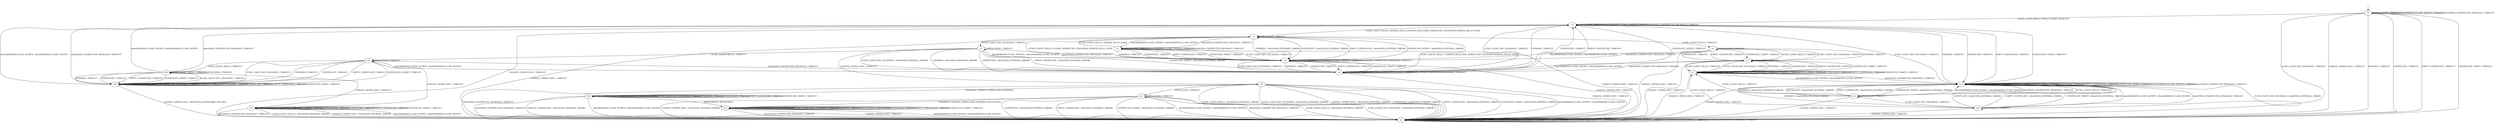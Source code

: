 digraph h4 {
s0 [label="s0"];
s1 [label="s1"];
s2 [label="s2"];
s3 [label="s3"];
s13 [label="s13"];
s4 [label="s4"];
s5 [label="s5"];
s6 [label="s6"];
s7 [label="s7"];
s14 [label="s14"];
s8 [label="s8"];
s9 [label="s9"];
s15 [label="s15"];
s16 [label="s16"];
s17 [label="s17"];
s18 [label="s18"];
s10 [label="s10"];
s11 [label="s11"];
s19 [label="s19"];
s20 [label="s20"];
s21 [label="s21"];
s12 [label="s12"];
s0 -> s1 [label="ECDH_CLIENT_HELLO / HELLO_VERIFY_REQUEST"];
s0 -> s2 [label="ECDH_CLIENT_KEY_EXCHANGE / TIMEOUT"];
s0 -> s2 [label="CHANGE_CIPHER_SPEC / TIMEOUT"];
s0 -> s2 [label="FINISHED / TIMEOUT"];
s0 -> s0 [label="APPLICATION / TIMEOUT"];
s0 -> s2 [label="CERTIFICATE / TIMEOUT"];
s0 -> s2 [label="EMPTY_CERTIFICATE / TIMEOUT"];
s0 -> s2 [label="CERTIFICATE_VERIFY / TIMEOUT"];
s0 -> s0 [label="Alert(WARNING,CLOSE_NOTIFY) / TIMEOUT"];
s0 -> s0 [label="Alert(FATAL,UNEXPECTED_MESSAGE) / TIMEOUT"];
s1 -> s3 [label="ECDH_CLIENT_HELLO / SERVER_HELLO,CERTIFICATE,ECDHE_SERVER_KEY_EXCHANGE,SERVER_HELLO_DONE"];
s1 -> s13 [label="ECDH_CLIENT_KEY_EXCHANGE / TIMEOUT"];
s1 -> s2 [label="CHANGE_CIPHER_SPEC / TIMEOUT"];
s1 -> s13 [label="FINISHED / TIMEOUT"];
s1 -> s1 [label="APPLICATION / TIMEOUT"];
s1 -> s13 [label="CERTIFICATE / TIMEOUT"];
s1 -> s13 [label="EMPTY_CERTIFICATE / TIMEOUT"];
s1 -> s13 [label="CERTIFICATE_VERIFY / TIMEOUT"];
s1 -> s1 [label="Alert(WARNING,CLOSE_NOTIFY) / TIMEOUT"];
s1 -> s1 [label="Alert(FATAL,UNEXPECTED_MESSAGE) / TIMEOUT"];
s2 -> s2 [label="ECDH_CLIENT_HELLO / TIMEOUT"];
s2 -> s2 [label="ECDH_CLIENT_KEY_EXCHANGE / TIMEOUT"];
s2 -> s2 [label="CHANGE_CIPHER_SPEC / TIMEOUT"];
s2 -> s2 [label="FINISHED / TIMEOUT"];
s2 -> s2 [label="APPLICATION / TIMEOUT"];
s2 -> s2 [label="CERTIFICATE / TIMEOUT"];
s2 -> s2 [label="EMPTY_CERTIFICATE / TIMEOUT"];
s2 -> s2 [label="CERTIFICATE_VERIFY / TIMEOUT"];
s2 -> s2 [label="Alert(WARNING,CLOSE_NOTIFY) / TIMEOUT"];
s2 -> s2 [label="Alert(FATAL,UNEXPECTED_MESSAGE) / TIMEOUT"];
s3 -> s4 [label="ECDH_CLIENT_HELLO / TIMEOUT"];
s3 -> s5 [label="ECDH_CLIENT_KEY_EXCHANGE / TIMEOUT"];
s3 -> s2 [label="CHANGE_CIPHER_SPEC / TIMEOUT"];
s3 -> s6 [label="FINISHED / Alert(FATAL,INTERNAL_ERROR)"];
s3 -> s3 [label="APPLICATION / TIMEOUT"];
s3 -> s6 [label="CERTIFICATE / Alert(FATAL,INTERNAL_ERROR)"];
s3 -> s6 [label="EMPTY_CERTIFICATE / Alert(FATAL,INTERNAL_ERROR)"];
s3 -> s6 [label="CERTIFICATE_VERIFY / Alert(FATAL,INTERNAL_ERROR)"];
s3 -> s7 [label="Alert(WARNING,CLOSE_NOTIFY) / Alert(WARNING,CLOSE_NOTIFY)"];
s3 -> s7 [label="Alert(FATAL,UNEXPECTED_MESSAGE) / TIMEOUT"];
s13 -> s14 [label="ECDH_CLIENT_HELLO / TIMEOUT"];
s13 -> s13 [label="ECDH_CLIENT_KEY_EXCHANGE / TIMEOUT"];
s13 -> s2 [label="CHANGE_CIPHER_SPEC / TIMEOUT"];
s13 -> s13 [label="FINISHED / TIMEOUT"];
s13 -> s13 [label="APPLICATION / TIMEOUT"];
s13 -> s13 [label="CERTIFICATE / TIMEOUT"];
s13 -> s13 [label="EMPTY_CERTIFICATE / TIMEOUT"];
s13 -> s13 [label="CERTIFICATE_VERIFY / TIMEOUT"];
s13 -> s13 [label="Alert(WARNING,CLOSE_NOTIFY) / TIMEOUT"];
s13 -> s13 [label="Alert(FATAL,UNEXPECTED_MESSAGE) / TIMEOUT"];
s4 -> s15 [label="ECDH_CLIENT_HELLO / TIMEOUT"];
s4 -> s15 [label="ECDH_CLIENT_KEY_EXCHANGE / TIMEOUT"];
s4 -> s2 [label="CHANGE_CIPHER_SPEC / TIMEOUT"];
s4 -> s15 [label="FINISHED / TIMEOUT"];
s4 -> s4 [label="APPLICATION / TIMEOUT"];
s4 -> s15 [label="CERTIFICATE / TIMEOUT"];
s4 -> s15 [label="EMPTY_CERTIFICATE / TIMEOUT"];
s4 -> s15 [label="CERTIFICATE_VERIFY / TIMEOUT"];
s4 -> s6 [label="Alert(WARNING,CLOSE_NOTIFY) / Alert(WARNING,CLOSE_NOTIFY)"];
s4 -> s6 [label="Alert(FATAL,UNEXPECTED_MESSAGE) / TIMEOUT"];
s5 -> s18 [label="ECDH_CLIENT_HELLO / TIMEOUT"];
s5 -> s8 [label="ECDH_CLIENT_KEY_EXCHANGE / Alert(FATAL,INTERNAL_ERROR)"];
s5 -> s9 [label="CHANGE_CIPHER_SPEC / TIMEOUT"];
s5 -> s8 [label="FINISHED / Alert(FATAL,INTERNAL_ERROR)"];
s5 -> s5 [label="APPLICATION / TIMEOUT"];
s5 -> s8 [label="CERTIFICATE / Alert(FATAL,INTERNAL_ERROR)"];
s5 -> s8 [label="EMPTY_CERTIFICATE / Alert(FATAL,INTERNAL_ERROR)"];
s5 -> s8 [label="CERTIFICATE_VERIFY / Alert(FATAL,INTERNAL_ERROR)"];
s5 -> s6 [label="Alert(WARNING,CLOSE_NOTIFY) / Alert(WARNING,CLOSE_NOTIFY)"];
s5 -> s6 [label="Alert(FATAL,UNEXPECTED_MESSAGE) / TIMEOUT"];
s6 -> s3 [label="ECDH_CLIENT_HELLO / ECDHE_SERVER_KEY_EXCHANGE,SERVER_HELLO_DONE"];
s6 -> s8 [label="ECDH_CLIENT_KEY_EXCHANGE / TIMEOUT"];
s6 -> s2 [label="CHANGE_CIPHER_SPEC / TIMEOUT"];
s6 -> s8 [label="FINISHED / TIMEOUT"];
s6 -> s6 [label="APPLICATION / TIMEOUT"];
s6 -> s8 [label="CERTIFICATE / TIMEOUT"];
s6 -> s8 [label="EMPTY_CERTIFICATE / TIMEOUT"];
s6 -> s8 [label="CERTIFICATE_VERIFY / TIMEOUT"];
s6 -> s6 [label="Alert(WARNING,CLOSE_NOTIFY) / TIMEOUT"];
s6 -> s6 [label="Alert(FATAL,UNEXPECTED_MESSAGE) / TIMEOUT"];
s7 -> s3 [label="ECDH_CLIENT_HELLO / SERVER_HELLO_DONE"];
s7 -> s6 [label="ECDH_CLIENT_KEY_EXCHANGE / TIMEOUT"];
s7 -> s2 [label="CHANGE_CIPHER_SPEC / TIMEOUT"];
s7 -> s6 [label="FINISHED / TIMEOUT"];
s7 -> s7 [label="APPLICATION / TIMEOUT"];
s7 -> s6 [label="CERTIFICATE / TIMEOUT"];
s7 -> s6 [label="EMPTY_CERTIFICATE / TIMEOUT"];
s7 -> s6 [label="CERTIFICATE_VERIFY / TIMEOUT"];
s7 -> s7 [label="Alert(WARNING,CLOSE_NOTIFY) / TIMEOUT"];
s7 -> s7 [label="Alert(FATAL,UNEXPECTED_MESSAGE) / TIMEOUT"];
s14 -> s17 [label="ECDH_CLIENT_HELLO / TIMEOUT"];
s14 -> s16 [label="ECDH_CLIENT_KEY_EXCHANGE / TIMEOUT"];
s14 -> s2 [label="CHANGE_CIPHER_SPEC / TIMEOUT"];
s14 -> s13 [label="FINISHED / Alert(FATAL,INTERNAL_ERROR)"];
s14 -> s14 [label="APPLICATION / TIMEOUT"];
s14 -> s13 [label="CERTIFICATE / Alert(FATAL,INTERNAL_ERROR)"];
s14 -> s13 [label="EMPTY_CERTIFICATE / Alert(FATAL,INTERNAL_ERROR)"];
s14 -> s13 [label="CERTIFICATE_VERIFY / Alert(FATAL,INTERNAL_ERROR)"];
s14 -> s13 [label="Alert(WARNING,CLOSE_NOTIFY) / Alert(WARNING,CLOSE_NOTIFY)"];
s14 -> s13 [label="Alert(FATAL,UNEXPECTED_MESSAGE) / TIMEOUT"];
s8 -> s3 [label="ECDH_CLIENT_HELLO / CERTIFICATE,ECDHE_SERVER_KEY_EXCHANGE,SERVER_HELLO_DONE"];
s8 -> s1 [label="ECDH_CLIENT_KEY_EXCHANGE / TIMEOUT"];
s8 -> s2 [label="CHANGE_CIPHER_SPEC / TIMEOUT"];
s8 -> s1 [label="FINISHED / TIMEOUT"];
s8 -> s8 [label="APPLICATION / TIMEOUT"];
s8 -> s1 [label="CERTIFICATE / TIMEOUT"];
s8 -> s1 [label="EMPTY_CERTIFICATE / TIMEOUT"];
s8 -> s1 [label="CERTIFICATE_VERIFY / TIMEOUT"];
s8 -> s8 [label="Alert(WARNING,CLOSE_NOTIFY) / TIMEOUT"];
s8 -> s8 [label="Alert(FATAL,UNEXPECTED_MESSAGE) / TIMEOUT"];
s9 -> s2 [label="ECDH_CLIENT_HELLO / Alert(FATAL,INTERNAL_ERROR)"];
s9 -> s2 [label="ECDH_CLIENT_KEY_EXCHANGE / Alert(FATAL,INTERNAL_ERROR)"];
s9 -> s2 [label="CHANGE_CIPHER_SPEC / Alert(FATAL,INTERNAL_ERROR)"];
s9 -> s10 [label="FINISHED / CHANGE_CIPHER_SPEC,FINISHED"];
s9 -> s11 [label="APPLICATION / TIMEOUT"];
s9 -> s2 [label="CERTIFICATE / Alert(FATAL,INTERNAL_ERROR)"];
s9 -> s2 [label="EMPTY_CERTIFICATE / Alert(FATAL,INTERNAL_ERROR)"];
s9 -> s2 [label="CERTIFICATE_VERIFY / Alert(FATAL,INTERNAL_ERROR)"];
s9 -> s2 [label="Alert(WARNING,CLOSE_NOTIFY) / Alert(WARNING,CLOSE_NOTIFY)"];
s9 -> s2 [label="Alert(FATAL,UNEXPECTED_MESSAGE) / TIMEOUT"];
s15 -> s17 [label="ECDH_CLIENT_HELLO / TIMEOUT"];
s15 -> s17 [label="ECDH_CLIENT_KEY_EXCHANGE / TIMEOUT"];
s15 -> s2 [label="CHANGE_CIPHER_SPEC / TIMEOUT"];
s15 -> s17 [label="FINISHED / TIMEOUT"];
s15 -> s15 [label="APPLICATION / TIMEOUT"];
s15 -> s17 [label="CERTIFICATE / TIMEOUT"];
s15 -> s17 [label="EMPTY_CERTIFICATE / TIMEOUT"];
s15 -> s17 [label="CERTIFICATE_VERIFY / TIMEOUT"];
s15 -> s8 [label="Alert(WARNING,CLOSE_NOTIFY) / Alert(WARNING,CLOSE_NOTIFY)"];
s15 -> s8 [label="Alert(FATAL,UNEXPECTED_MESSAGE) / TIMEOUT"];
s16 -> s17 [label="ECDH_CLIENT_HELLO / TIMEOUT"];
s16 -> s13 [label="ECDH_CLIENT_KEY_EXCHANGE / Alert(FATAL,INTERNAL_ERROR)"];
s16 -> s2 [label="CHANGE_CIPHER_SPEC / TIMEOUT"];
s16 -> s13 [label="FINISHED / Alert(FATAL,INTERNAL_ERROR)"];
s16 -> s16 [label="APPLICATION / TIMEOUT"];
s16 -> s13 [label="CERTIFICATE / Alert(FATAL,INTERNAL_ERROR)"];
s16 -> s13 [label="EMPTY_CERTIFICATE / Alert(FATAL,INTERNAL_ERROR)"];
s16 -> s13 [label="CERTIFICATE_VERIFY / Alert(FATAL,INTERNAL_ERROR)"];
s16 -> s13 [label="Alert(WARNING,CLOSE_NOTIFY) / Alert(WARNING,CLOSE_NOTIFY)"];
s16 -> s13 [label="Alert(FATAL,UNEXPECTED_MESSAGE) / TIMEOUT"];
s17 -> s17 [label="ECDH_CLIENT_HELLO / TIMEOUT"];
s17 -> s17 [label="ECDH_CLIENT_KEY_EXCHANGE / TIMEOUT"];
s17 -> s2 [label="CHANGE_CIPHER_SPEC / TIMEOUT"];
s17 -> s17 [label="FINISHED / TIMEOUT"];
s17 -> s17 [label="APPLICATION / TIMEOUT"];
s17 -> s17 [label="CERTIFICATE / TIMEOUT"];
s17 -> s17 [label="EMPTY_CERTIFICATE / TIMEOUT"];
s17 -> s17 [label="CERTIFICATE_VERIFY / TIMEOUT"];
s17 -> s13 [label="Alert(WARNING,CLOSE_NOTIFY) / Alert(WARNING,CLOSE_NOTIFY)"];
s17 -> s13 [label="Alert(FATAL,UNEXPECTED_MESSAGE) / TIMEOUT"];
s18 -> s19 [label="ECDH_CLIENT_HELLO / TIMEOUT"];
s18 -> s20 [label="ECDH_CLIENT_KEY_EXCHANGE / TIMEOUT"];
s18 -> s21 [label="CHANGE_CIPHER_SPEC / TIMEOUT"];
s18 -> s20 [label="FINISHED / TIMEOUT"];
s18 -> s18 [label="APPLICATION / TIMEOUT"];
s18 -> s20 [label="CERTIFICATE / TIMEOUT"];
s18 -> s20 [label="EMPTY_CERTIFICATE / TIMEOUT"];
s18 -> s20 [label="CERTIFICATE_VERIFY / TIMEOUT"];
s18 -> s8 [label="Alert(WARNING,CLOSE_NOTIFY) / Alert(WARNING,CLOSE_NOTIFY)"];
s18 -> s8 [label="Alert(FATAL,UNEXPECTED_MESSAGE) / TIMEOUT"];
s10 -> s10 [label="ECDH_CLIENT_HELLO / Alert(WARNING,NO_RENEGOTIATION)"];
s10 -> s10 [label="ECDH_CLIENT_KEY_EXCHANGE / TIMEOUT"];
s10 -> s2 [label="CHANGE_CIPHER_SPEC / Alert(FATAL,INTERNAL_ERROR)"];
s10 -> s10 [label="FINISHED / TIMEOUT"];
s10 -> s12 [label="APPLICATION / APPLICATION"];
s10 -> s10 [label="CERTIFICATE / TIMEOUT"];
s10 -> s10 [label="EMPTY_CERTIFICATE / TIMEOUT"];
s10 -> s10 [label="CERTIFICATE_VERIFY / TIMEOUT"];
s10 -> s2 [label="Alert(WARNING,CLOSE_NOTIFY) / Alert(WARNING,CLOSE_NOTIFY)"];
s10 -> s2 [label="Alert(FATAL,UNEXPECTED_MESSAGE) / TIMEOUT"];
s11 -> s2 [label="ECDH_CLIENT_HELLO / Alert(FATAL,INTERNAL_ERROR)"];
s11 -> s2 [label="ECDH_CLIENT_KEY_EXCHANGE / Alert(FATAL,INTERNAL_ERROR)"];
s11 -> s2 [label="CHANGE_CIPHER_SPEC / Alert(FATAL,INTERNAL_ERROR)"];
s11 -> s12 [label="FINISHED / CHANGE_CIPHER_SPEC,FINISHED,APPLICATION"];
s11 -> s11 [label="APPLICATION / TIMEOUT"];
s11 -> s2 [label="CERTIFICATE / Alert(FATAL,INTERNAL_ERROR)"];
s11 -> s2 [label="EMPTY_CERTIFICATE / Alert(FATAL,INTERNAL_ERROR)"];
s11 -> s2 [label="CERTIFICATE_VERIFY / Alert(FATAL,INTERNAL_ERROR)"];
s11 -> s2 [label="Alert(WARNING,CLOSE_NOTIFY) / Alert(WARNING,CLOSE_NOTIFY)"];
s11 -> s2 [label="Alert(FATAL,UNEXPECTED_MESSAGE) / TIMEOUT"];
s19 -> s19 [label="ECDH_CLIENT_HELLO / TIMEOUT"];
s19 -> s20 [label="ECDH_CLIENT_KEY_EXCHANGE / TIMEOUT"];
s19 -> s21 [label="CHANGE_CIPHER_SPEC / TIMEOUT"];
s19 -> s20 [label="FINISHED / TIMEOUT"];
s19 -> s19 [label="APPLICATION / TIMEOUT"];
s19 -> s20 [label="CERTIFICATE / TIMEOUT"];
s19 -> s20 [label="EMPTY_CERTIFICATE / TIMEOUT"];
s19 -> s20 [label="CERTIFICATE_VERIFY / TIMEOUT"];
s19 -> s1 [label="Alert(WARNING,CLOSE_NOTIFY) / Alert(WARNING,CLOSE_NOTIFY)"];
s19 -> s1 [label="Alert(FATAL,UNEXPECTED_MESSAGE) / TIMEOUT"];
s20 -> s20 [label="ECDH_CLIENT_HELLO / TIMEOUT"];
s20 -> s20 [label="ECDH_CLIENT_KEY_EXCHANGE / TIMEOUT"];
s20 -> s2 [label="CHANGE_CIPHER_SPEC / Alert(FATAL,HANDSHAKE_FAILURE)"];
s20 -> s20 [label="FINISHED / TIMEOUT"];
s20 -> s20 [label="APPLICATION / TIMEOUT"];
s20 -> s20 [label="CERTIFICATE / TIMEOUT"];
s20 -> s20 [label="EMPTY_CERTIFICATE / TIMEOUT"];
s20 -> s20 [label="CERTIFICATE_VERIFY / TIMEOUT"];
s20 -> s1 [label="Alert(WARNING,CLOSE_NOTIFY) / Alert(WARNING,CLOSE_NOTIFY)"];
s20 -> s1 [label="Alert(FATAL,UNEXPECTED_MESSAGE) / TIMEOUT"];
s21 -> s2 [label="ECDH_CLIENT_HELLO / Alert(FATAL,INTERNAL_ERROR)"];
s21 -> s21 [label="ECDH_CLIENT_KEY_EXCHANGE / TIMEOUT"];
s21 -> s2 [label="CHANGE_CIPHER_SPEC / Alert(FATAL,INTERNAL_ERROR)"];
s21 -> s21 [label="FINISHED / TIMEOUT"];
s21 -> s21 [label="APPLICATION / TIMEOUT"];
s21 -> s21 [label="CERTIFICATE / TIMEOUT"];
s21 -> s21 [label="EMPTY_CERTIFICATE / TIMEOUT"];
s21 -> s21 [label="CERTIFICATE_VERIFY / TIMEOUT"];
s21 -> s2 [label="Alert(WARNING,CLOSE_NOTIFY) / Alert(WARNING,CLOSE_NOTIFY)"];
s21 -> s2 [label="Alert(FATAL,UNEXPECTED_MESSAGE) / TIMEOUT"];
s12 -> s12 [label="ECDH_CLIENT_HELLO / Alert(WARNING,NO_RENEGOTIATION)"];
s12 -> s12 [label="ECDH_CLIENT_KEY_EXCHANGE / TIMEOUT"];
s12 -> s2 [label="CHANGE_CIPHER_SPEC / TIMEOUT"];
s12 -> s12 [label="FINISHED / TIMEOUT"];
s12 -> s12 [label="APPLICATION / APPLICATION"];
s12 -> s12 [label="CERTIFICATE / TIMEOUT"];
s12 -> s12 [label="EMPTY_CERTIFICATE / TIMEOUT"];
s12 -> s12 [label="CERTIFICATE_VERIFY / TIMEOUT"];
s12 -> s2 [label="Alert(WARNING,CLOSE_NOTIFY) / Alert(WARNING,CLOSE_NOTIFY)"];
s12 -> s2 [label="Alert(FATAL,UNEXPECTED_MESSAGE) / TIMEOUT"];
__start0 [shape=none, label=""];
__start0 -> s0 [label=""];
}
